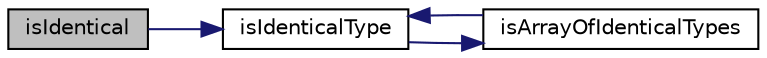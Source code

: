 digraph "isIdentical"
{
  edge [fontname="Helvetica",fontsize="10",labelfontname="Helvetica",labelfontsize="10"];
  node [fontname="Helvetica",fontsize="10",shape=record];
  rankdir="LR";
  Node1 [label="isIdentical",height=0.2,width=0.4,color="black", fillcolor="grey75", style="filled" fontcolor="black"];
  Node1 -> Node2 [color="midnightblue",fontsize="10",style="solid",fontname="Helvetica"];
  Node2 [label="isIdenticalType",height=0.2,width=0.4,color="black", fillcolor="white", style="filled",URL="$class_simple_test_compatibility.html#a3a42dc5ca16433e7d78af2433414a676"];
  Node2 -> Node3 [color="midnightblue",fontsize="10",style="solid",fontname="Helvetica"];
  Node3 [label="isArrayOfIdenticalTypes",height=0.2,width=0.4,color="black", fillcolor="white", style="filled",URL="$class_simple_test_compatibility.html#a5914a1ab135dfd4fa7ccdd65bcc55252"];
  Node3 -> Node2 [color="midnightblue",fontsize="10",style="solid",fontname="Helvetica"];
}
